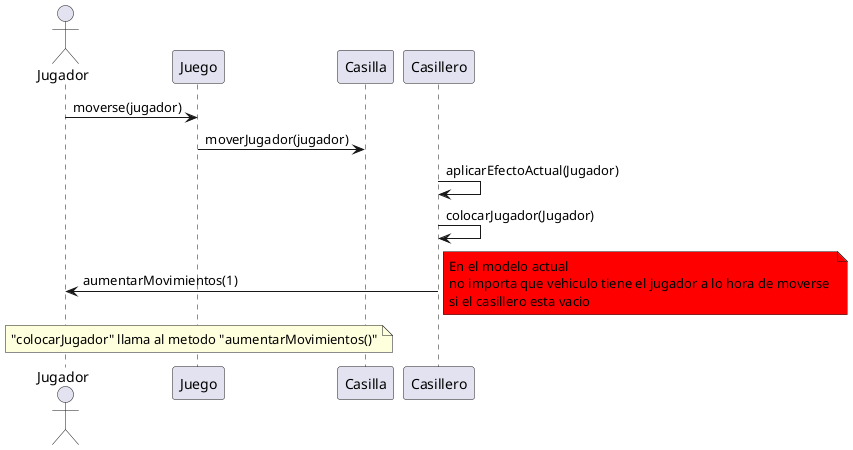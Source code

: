 @startuml
Actor Jugador
Jugador -> Juego : moverse(jugador)
Juego -> Casilla: moverJugador(jugador)
Casillero -> Casillero: aplicarEfectoActual(Jugador) 

Casillero -> Casillero: colocarJugador(Jugador) 
Casillero -> Jugador: aumentarMovimientos(1)

note over Juego: "colocarJugador" llama al metodo "aumentarMovimientos()"
note right #red 
En el modelo actual 
no importa que vehiculo tiene el jugador a lo hora de moverse 
si el casillero esta vacio
end note
@enduml

